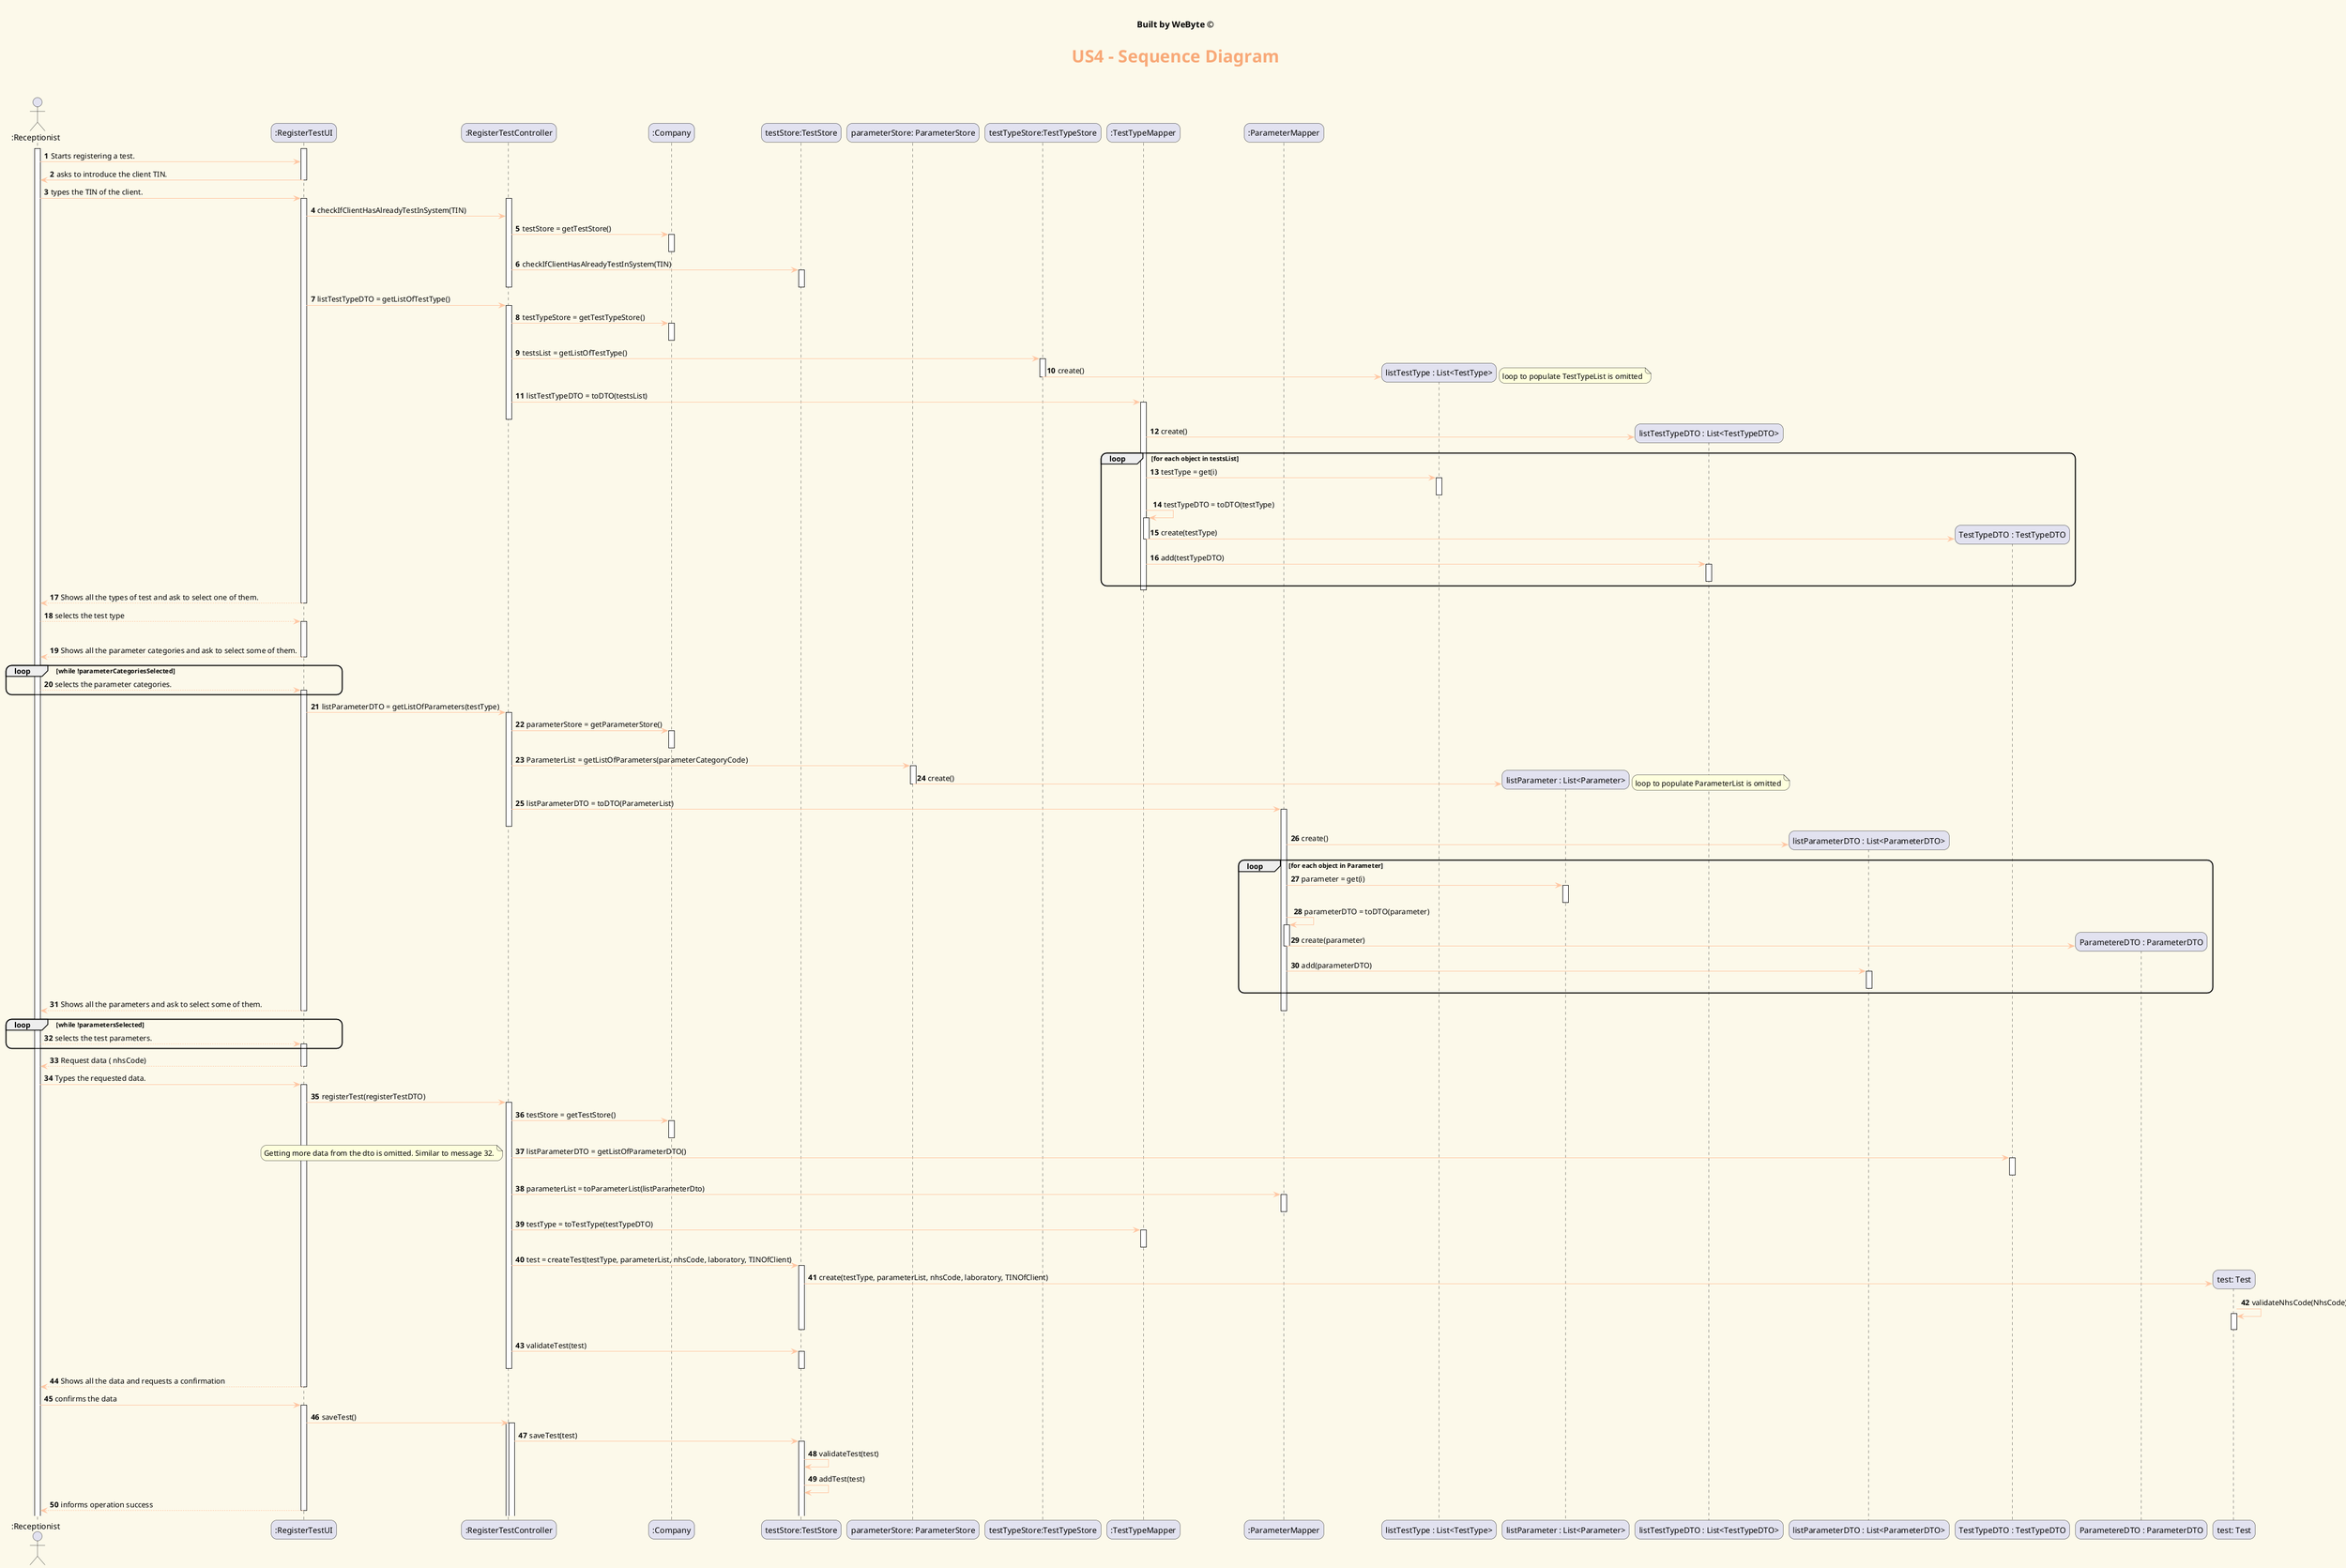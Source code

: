 @startuml
'https://plantuml.com/sequence-diagram
' Still working on that'
' ======= layout =========
skinparam backgroundColor #fcf9ea
skinparam titleBorderRoundCorner 15
skinparam titleFontSize 30
skinparam classAttributeIconSize 0
skinparam titleFontName Arial Black
skinparam titleFontColor #f8a978
skinparam roundcorner 20
skinparam stereotypeCBackgroundColor ffc5a1
skinparam class {

ArrowColor ffc5a1
BorderColor White
BackgroundColor badfdb
}


' ======= title =========
center header


<font color=Black size=15><b>Built by WeByte ©</font>

endheader
title <b>US4 - Sequence Diagram\n
autonumber

actor ":Receptionist" as Receptionist

participant ":RegisterTestUI" as RegisterTestUI

participant ":RegisterTestController" as controller

participant ":Company" as company
participant "testStore:TestStore" as TestStore

participant "parameterStore: ParameterStore" as Parameterstore
'participant "parameterCategoryStore: ParameterCategoryStore" as ParameterCategorystore
participant "testTypeStore:TestTypeStore" as TestTypeStore
participant ":TestTypeMapper" as TestTypeMapper
participant ":ParameterMapper" as ParameterMapper
participant "listTestType : List<TestType>" as listTestType
' participant "parameterCategoryList : List<ParameterCategory>" as parameterCategoryList
participant "listParameter : List<Parameter>" as listParameter
participant "listTestTypeDTO : List<TestTypeDTO>" as listTestTypeDTO
participant "listParameterDTO : List<ParameterDTO>" as listParameterDTO
participant "TestTypeDTO : TestTypeDTO" as TestTypeDTO
participant "ParametereDTO : ParameterDTO" as ParameterDTO
participant "test: Test" as test
activate Receptionist
activate RegisterTestUI

' ===================================================
Receptionist -> RegisterTestUI: Starts registering a test.
RegisterTestUI -> Receptionist: asks to introduce the client TIN.
deactivate RegisterTestUI
Receptionist -> RegisterTestUI: types the TIN of the client.
activate RegisterTestUI
activate controller
RegisterTestUI -> controller : checkIfClientHasAlreadyTestInSystem(TIN)
controller -> company : testStore = getTestStore()
activate company
deactivate company

controller -> TestStore: checkIfClientHasAlreadyTestInSystem(TIN)
activate TestStore
deactivate TestStore
deactivate controller


' ===================================================


RegisterTestUI -> controller: listTestTypeDTO = getListOfTestType()
activate controller
controller -> company: testTypeStore = getTestTypeStore()
activate company
deactivate company
controller -> TestTypeStore: testsList = getListOfTestType()
activate TestTypeStore
TestTypeStore -> listTestType** : create()
deactivate TestTypeStore

note right:loop to populate TestTypeList is omitted
controller -> TestTypeMapper: listTestTypeDTO = toDTO(testsList)
activate TestTypeMapper
deactivate controller
TestTypeMapper -> listTestTypeDTO**: create()

loop    for each object in testsList

TestTypeMapper -> listTestType: testType = get(i)
activate listTestType
deactivate listTestType
TestTypeMapper -> TestTypeMapper: testTypeDTO = toDTO(testType)
activate TestTypeMapper

TestTypeMapper -> TestTypeDTO** : create(testType)
deactivate TestTypeMapper
TestTypeMapper -> listTestTypeDTO: add(testTypeDTO)
activate listTestTypeDTO
deactivate listTestTypeDTO


end
deactivate TestTypeMapper


activate RegisterTestUI
RegisterTestUI --> Receptionist : Shows all the types of test and ask to select one of them.
deactivate RegisterTestUI
 RegisterTestUI <-- Receptionist : selects the test type

' ===================================================

activate RegisterTestUI


deactivate controller
RegisterTestUI --> Receptionist : Shows all the parameter categories and ask to select some of them.

deactivate RegisterTestUI

loop while !parameterCategoriesSelected
RegisterTestUI <-- Receptionist : selects the parameter categories.
activate RegisterTestUI
end



activate RegisterTestUI

RegisterTestUI -> controller: listParameterDTO = getListOfParameters(testType)
activate controller

controller -> company: parameterStore = getParameterStore()
activate company
deactivate company
controller -> Parameterstore: ParameterList = getListOfParameters(parameterCategoryCode)
activate Parameterstore

Parameterstore -> listParameter** : create()
deactivate Parameterstore

note right:loop to populate ParameterList is omitted
controller -> ParameterMapper: listParameterDTO = toDTO(ParameterList)
activate ParameterMapper
deactivate controller
ParameterMapper -> listParameterDTO**: create()

loop    for each object in Parameter

ParameterMapper -> listParameter: parameter = get(i)
activate listParameter
deactivate listParameter
ParameterMapper -> ParameterMapper: parameterDTO = toDTO(parameter)
activate ParameterMapper
ParameterMapper -> ParameterDTO** : create(parameter)
deactivate ParameterMapper

ParameterMapper -> listParameterDTO: add(parameterDTO)
activate listParameterDTO
deactivate listParameterDTO


end
RegisterTestUI --> Receptionist : Shows all the parameters and ask to select some of them.

deactivate ParameterMapper
deactivate RegisterTestUI
loop while !parametersSelected
RegisterTestUI <-- Receptionist : selects the test parameters.
activate RegisterTestUI

end
' ===================================================

Receptionist <-- RegisterTestUI: Request data ( nhsCode)
deactivate RegisterTestUI


deactivate RegisterTestUI
RegisterTestUI <- Receptionist : Types the requested data.
activate RegisterTestUI
RegisterTestUI -> controller : registerTest(registerTestDTO)
activate controller

controller -> company : testStore = getTestStore()
activate company
deactivate company
controller -> TestTypeDTO : listParameterDTO = getListOfParameterDTO()
activate TestTypeDTO
deactivate TestTypeDTO
note bottom:Getting more data from the dto is omitted. Similar to message 32.
controller -> ParameterMapper : parameterList = toParameterList(listParameterDto)
activate ParameterMapper
deactivate ParameterMapper
controller -> TestTypeMapper : testType = toTestType(testTypeDTO)
activate TestTypeMapper
deactivate TestTypeMapper

controller -> TestStore : test = createTest(testType, parameterList, nhsCode, laboratory, TINOfClient)

activate TestStore
TestStore -> test** : create(testType, parameterList, nhsCode, laboratory, TINOfClient)
test -> test : validateNhsCode(NhsCode)
activate test
deactivate test
deactivate TestStore
controller -> TestStore: validateTest(test)
activate TestStore
deactivate TestStore

deactivate controller
Receptionist <-- RegisterTestUI :  Shows all the data and requests a confirmation
deactivate RegisterTestUI

Receptionist -> RegisterTestUI : confirms the data


activate RegisterTestUI
RegisterTestUI -> controller : saveTest()
activate controller
activate controller
controller -> TestStore : saveTest(test)

activate TestStore
TestStore -> TestStore : validateTest(test)
TestStore -> TestStore : addTest(test)
RegisterTestUI --> Receptionist : informs operation success
deactivate RegisterTestUI
@enduml
Receptionist <-- RegisterTestUI: Request data (code, name, description )


@enduml